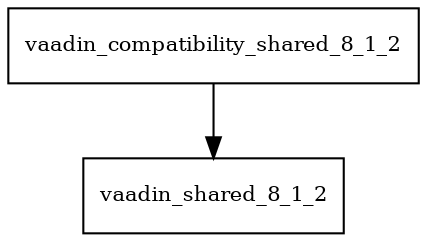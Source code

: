 digraph vaadin_compatibility_shared_8_1_2_dependencies {
  node [shape = box, fontsize=10.0];
  vaadin_compatibility_shared_8_1_2 -> vaadin_shared_8_1_2;
}
